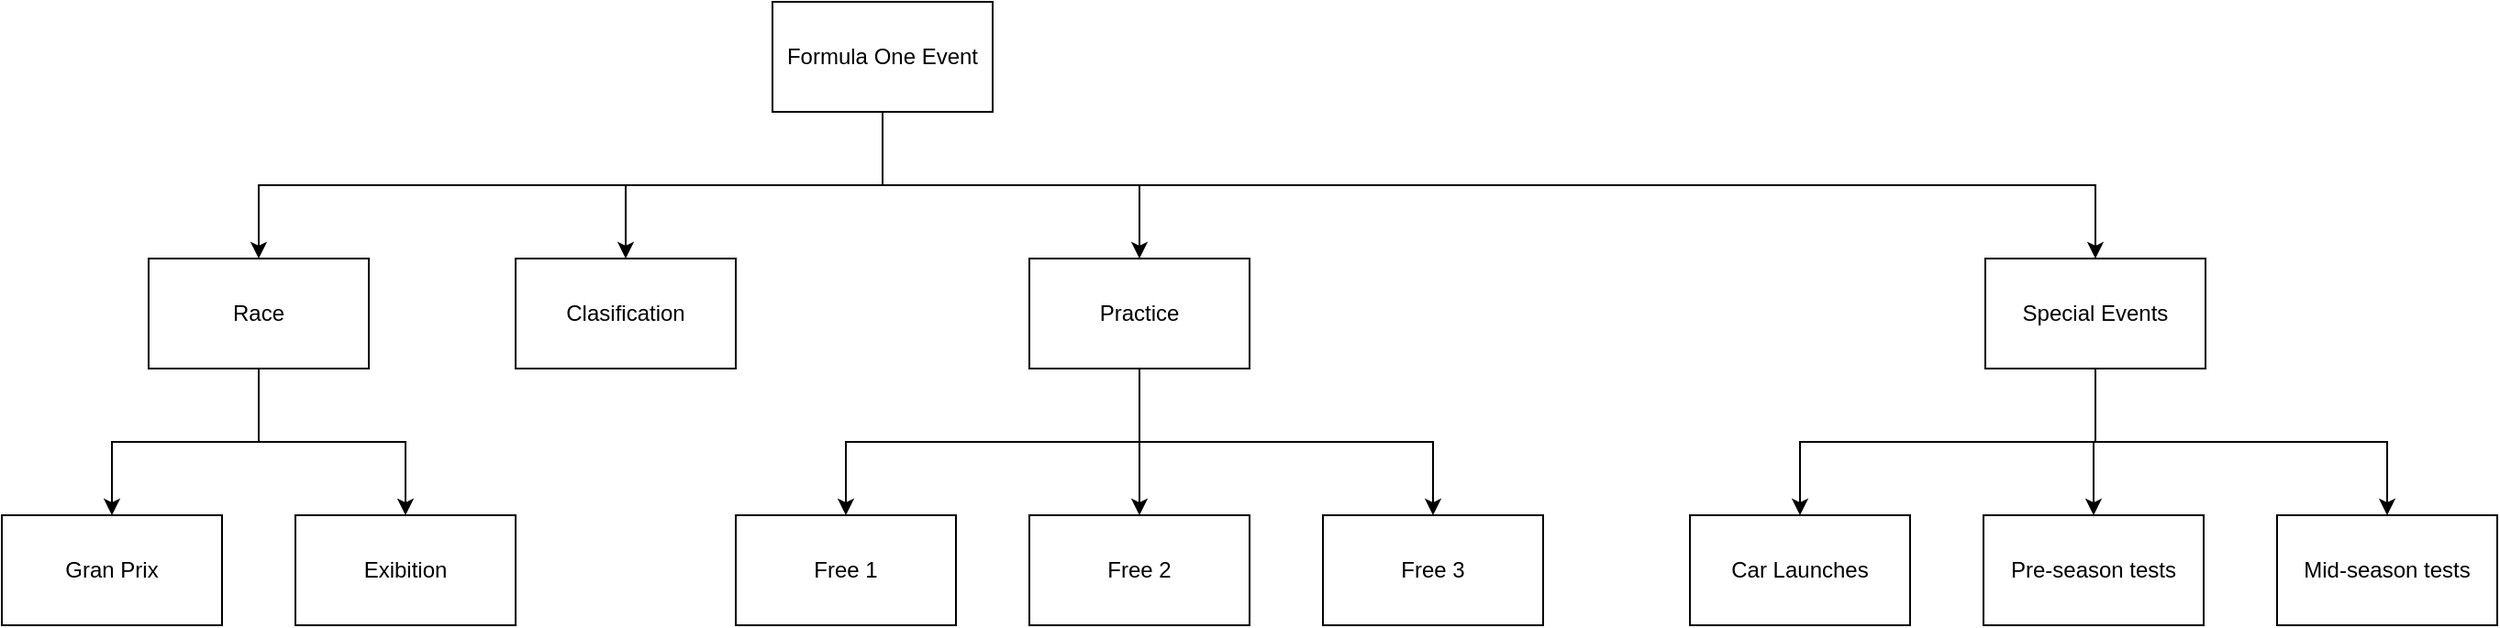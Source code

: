 <mxfile version="24.0.7" type="google">
  <diagram name="Página-1" id="LiZpnKPzrquES09W8EV0">
    <mxGraphModel grid="1" page="1" gridSize="10" guides="1" tooltips="1" connect="1" arrows="1" fold="1" pageScale="1" pageWidth="827" pageHeight="1169" math="0" shadow="0">
      <root>
        <mxCell id="0" />
        <mxCell id="1" parent="0" />
        <mxCell id="GcNLCYy3afP6832vEnWA-14" style="edgeStyle=orthogonalEdgeStyle;rounded=0;orthogonalLoop=1;jettySize=auto;html=1;exitX=0.5;exitY=1;exitDx=0;exitDy=0;entryX=0.5;entryY=0;entryDx=0;entryDy=0;" edge="1" parent="1" source="GcNLCYy3afP6832vEnWA-1" target="GcNLCYy3afP6832vEnWA-2">
          <mxGeometry relative="1" as="geometry" />
        </mxCell>
        <mxCell id="GcNLCYy3afP6832vEnWA-15" style="edgeStyle=orthogonalEdgeStyle;rounded=0;orthogonalLoop=1;jettySize=auto;html=1;exitX=0.5;exitY=1;exitDx=0;exitDy=0;entryX=0.5;entryY=0;entryDx=0;entryDy=0;" edge="1" parent="1" source="GcNLCYy3afP6832vEnWA-1" target="GcNLCYy3afP6832vEnWA-3">
          <mxGeometry relative="1" as="geometry" />
        </mxCell>
        <mxCell id="GcNLCYy3afP6832vEnWA-21" style="edgeStyle=orthogonalEdgeStyle;rounded=0;orthogonalLoop=1;jettySize=auto;html=1;exitX=0.5;exitY=1;exitDx=0;exitDy=0;" edge="1" parent="1" source="GcNLCYy3afP6832vEnWA-1" target="GcNLCYy3afP6832vEnWA-5">
          <mxGeometry relative="1" as="geometry" />
        </mxCell>
        <mxCell id="GcNLCYy3afP6832vEnWA-22" style="edgeStyle=orthogonalEdgeStyle;rounded=0;orthogonalLoop=1;jettySize=auto;html=1;exitX=0.5;exitY=1;exitDx=0;exitDy=0;entryX=0.5;entryY=0;entryDx=0;entryDy=0;" edge="1" parent="1" source="GcNLCYy3afP6832vEnWA-1" target="GcNLCYy3afP6832vEnWA-4">
          <mxGeometry relative="1" as="geometry" />
        </mxCell>
        <mxCell id="GcNLCYy3afP6832vEnWA-1" value="Formula One Event" style="rounded=0;whiteSpace=wrap;html=1;" vertex="1" parent="1">
          <mxGeometry x="460" y="380" width="120" height="60" as="geometry" />
        </mxCell>
        <mxCell id="GcNLCYy3afP6832vEnWA-16" style="edgeStyle=orthogonalEdgeStyle;rounded=0;orthogonalLoop=1;jettySize=auto;html=1;exitX=0.5;exitY=1;exitDx=0;exitDy=0;" edge="1" parent="1" source="GcNLCYy3afP6832vEnWA-2" target="GcNLCYy3afP6832vEnWA-7">
          <mxGeometry relative="1" as="geometry" />
        </mxCell>
        <mxCell id="GcNLCYy3afP6832vEnWA-17" style="edgeStyle=orthogonalEdgeStyle;rounded=0;orthogonalLoop=1;jettySize=auto;html=1;exitX=0.5;exitY=1;exitDx=0;exitDy=0;" edge="1" parent="1" source="GcNLCYy3afP6832vEnWA-2" target="GcNLCYy3afP6832vEnWA-6">
          <mxGeometry relative="1" as="geometry" />
        </mxCell>
        <mxCell id="GcNLCYy3afP6832vEnWA-2" value="Race" style="rounded=0;whiteSpace=wrap;html=1;" vertex="1" parent="1">
          <mxGeometry x="120" y="520" width="120" height="60" as="geometry" />
        </mxCell>
        <mxCell id="GcNLCYy3afP6832vEnWA-3" value="Clasification" style="rounded=0;whiteSpace=wrap;html=1;" vertex="1" parent="1">
          <mxGeometry x="320" y="520" width="120" height="60" as="geometry" />
        </mxCell>
        <mxCell id="GcNLCYy3afP6832vEnWA-23" style="edgeStyle=orthogonalEdgeStyle;rounded=0;orthogonalLoop=1;jettySize=auto;html=1;exitX=0.5;exitY=1;exitDx=0;exitDy=0;entryX=0.5;entryY=0;entryDx=0;entryDy=0;" edge="1" parent="1" source="GcNLCYy3afP6832vEnWA-4" target="GcNLCYy3afP6832vEnWA-11">
          <mxGeometry relative="1" as="geometry" />
        </mxCell>
        <mxCell id="GcNLCYy3afP6832vEnWA-24" style="edgeStyle=orthogonalEdgeStyle;rounded=0;orthogonalLoop=1;jettySize=auto;html=1;exitX=0.5;exitY=1;exitDx=0;exitDy=0;entryX=0.5;entryY=0;entryDx=0;entryDy=0;" edge="1" parent="1" source="GcNLCYy3afP6832vEnWA-4" target="GcNLCYy3afP6832vEnWA-13">
          <mxGeometry relative="1" as="geometry" />
        </mxCell>
        <mxCell id="GcNLCYy3afP6832vEnWA-25" style="edgeStyle=orthogonalEdgeStyle;rounded=0;orthogonalLoop=1;jettySize=auto;html=1;exitX=0.5;exitY=1;exitDx=0;exitDy=0;entryX=0.5;entryY=0;entryDx=0;entryDy=0;" edge="1" parent="1" source="GcNLCYy3afP6832vEnWA-4" target="GcNLCYy3afP6832vEnWA-12">
          <mxGeometry relative="1" as="geometry" />
        </mxCell>
        <mxCell id="GcNLCYy3afP6832vEnWA-4" value="Special Events" style="rounded=0;whiteSpace=wrap;html=1;" vertex="1" parent="1">
          <mxGeometry x="1121" y="520" width="120" height="60" as="geometry" />
        </mxCell>
        <mxCell id="GcNLCYy3afP6832vEnWA-18" style="edgeStyle=orthogonalEdgeStyle;rounded=0;orthogonalLoop=1;jettySize=auto;html=1;exitX=0.5;exitY=1;exitDx=0;exitDy=0;" edge="1" parent="1" source="GcNLCYy3afP6832vEnWA-5" target="GcNLCYy3afP6832vEnWA-8">
          <mxGeometry relative="1" as="geometry" />
        </mxCell>
        <mxCell id="GcNLCYy3afP6832vEnWA-19" style="edgeStyle=orthogonalEdgeStyle;rounded=0;orthogonalLoop=1;jettySize=auto;html=1;exitX=0.5;exitY=1;exitDx=0;exitDy=0;entryX=0.5;entryY=0;entryDx=0;entryDy=0;" edge="1" parent="1" source="GcNLCYy3afP6832vEnWA-5" target="GcNLCYy3afP6832vEnWA-10">
          <mxGeometry relative="1" as="geometry" />
        </mxCell>
        <mxCell id="GcNLCYy3afP6832vEnWA-20" style="edgeStyle=orthogonalEdgeStyle;rounded=0;orthogonalLoop=1;jettySize=auto;html=1;exitX=0.5;exitY=1;exitDx=0;exitDy=0;entryX=0.5;entryY=0;entryDx=0;entryDy=0;" edge="1" parent="1" source="GcNLCYy3afP6832vEnWA-5" target="GcNLCYy3afP6832vEnWA-9">
          <mxGeometry relative="1" as="geometry" />
        </mxCell>
        <mxCell id="GcNLCYy3afP6832vEnWA-5" value="Practice" style="rounded=0;whiteSpace=wrap;html=1;" vertex="1" parent="1">
          <mxGeometry x="600" y="520" width="120" height="60" as="geometry" />
        </mxCell>
        <mxCell id="GcNLCYy3afP6832vEnWA-6" value="Exibition" style="rounded=0;whiteSpace=wrap;html=1;" vertex="1" parent="1">
          <mxGeometry x="200" y="660" width="120" height="60" as="geometry" />
        </mxCell>
        <mxCell id="GcNLCYy3afP6832vEnWA-7" value="Gran Prix" style="rounded=0;whiteSpace=wrap;html=1;" vertex="1" parent="1">
          <mxGeometry x="40" y="660" width="120" height="60" as="geometry" />
        </mxCell>
        <mxCell id="GcNLCYy3afP6832vEnWA-8" value="Free 1" style="rounded=0;whiteSpace=wrap;html=1;" vertex="1" parent="1">
          <mxGeometry x="440" y="660" width="120" height="60" as="geometry" />
        </mxCell>
        <mxCell id="GcNLCYy3afP6832vEnWA-9" value="Free 2" style="rounded=0;whiteSpace=wrap;html=1;" vertex="1" parent="1">
          <mxGeometry x="600" y="660" width="120" height="60" as="geometry" />
        </mxCell>
        <mxCell id="GcNLCYy3afP6832vEnWA-10" value="Free 3" style="rounded=0;whiteSpace=wrap;html=1;" vertex="1" parent="1">
          <mxGeometry x="760" y="660" width="120" height="60" as="geometry" />
        </mxCell>
        <mxCell id="GcNLCYy3afP6832vEnWA-11" value="Car Launches" style="rounded=0;whiteSpace=wrap;html=1;" vertex="1" parent="1">
          <mxGeometry x="960" y="660" width="120" height="60" as="geometry" />
        </mxCell>
        <mxCell id="GcNLCYy3afP6832vEnWA-12" value="Pre-season tests" style="rounded=0;whiteSpace=wrap;html=1;" vertex="1" parent="1">
          <mxGeometry x="1120" y="660" width="120" height="60" as="geometry" />
        </mxCell>
        <mxCell id="GcNLCYy3afP6832vEnWA-13" value="Mid-season tests" style="rounded=0;whiteSpace=wrap;html=1;" vertex="1" parent="1">
          <mxGeometry x="1280" y="660" width="120" height="60" as="geometry" />
        </mxCell>
      </root>
    </mxGraphModel>
  </diagram>
</mxfile>
